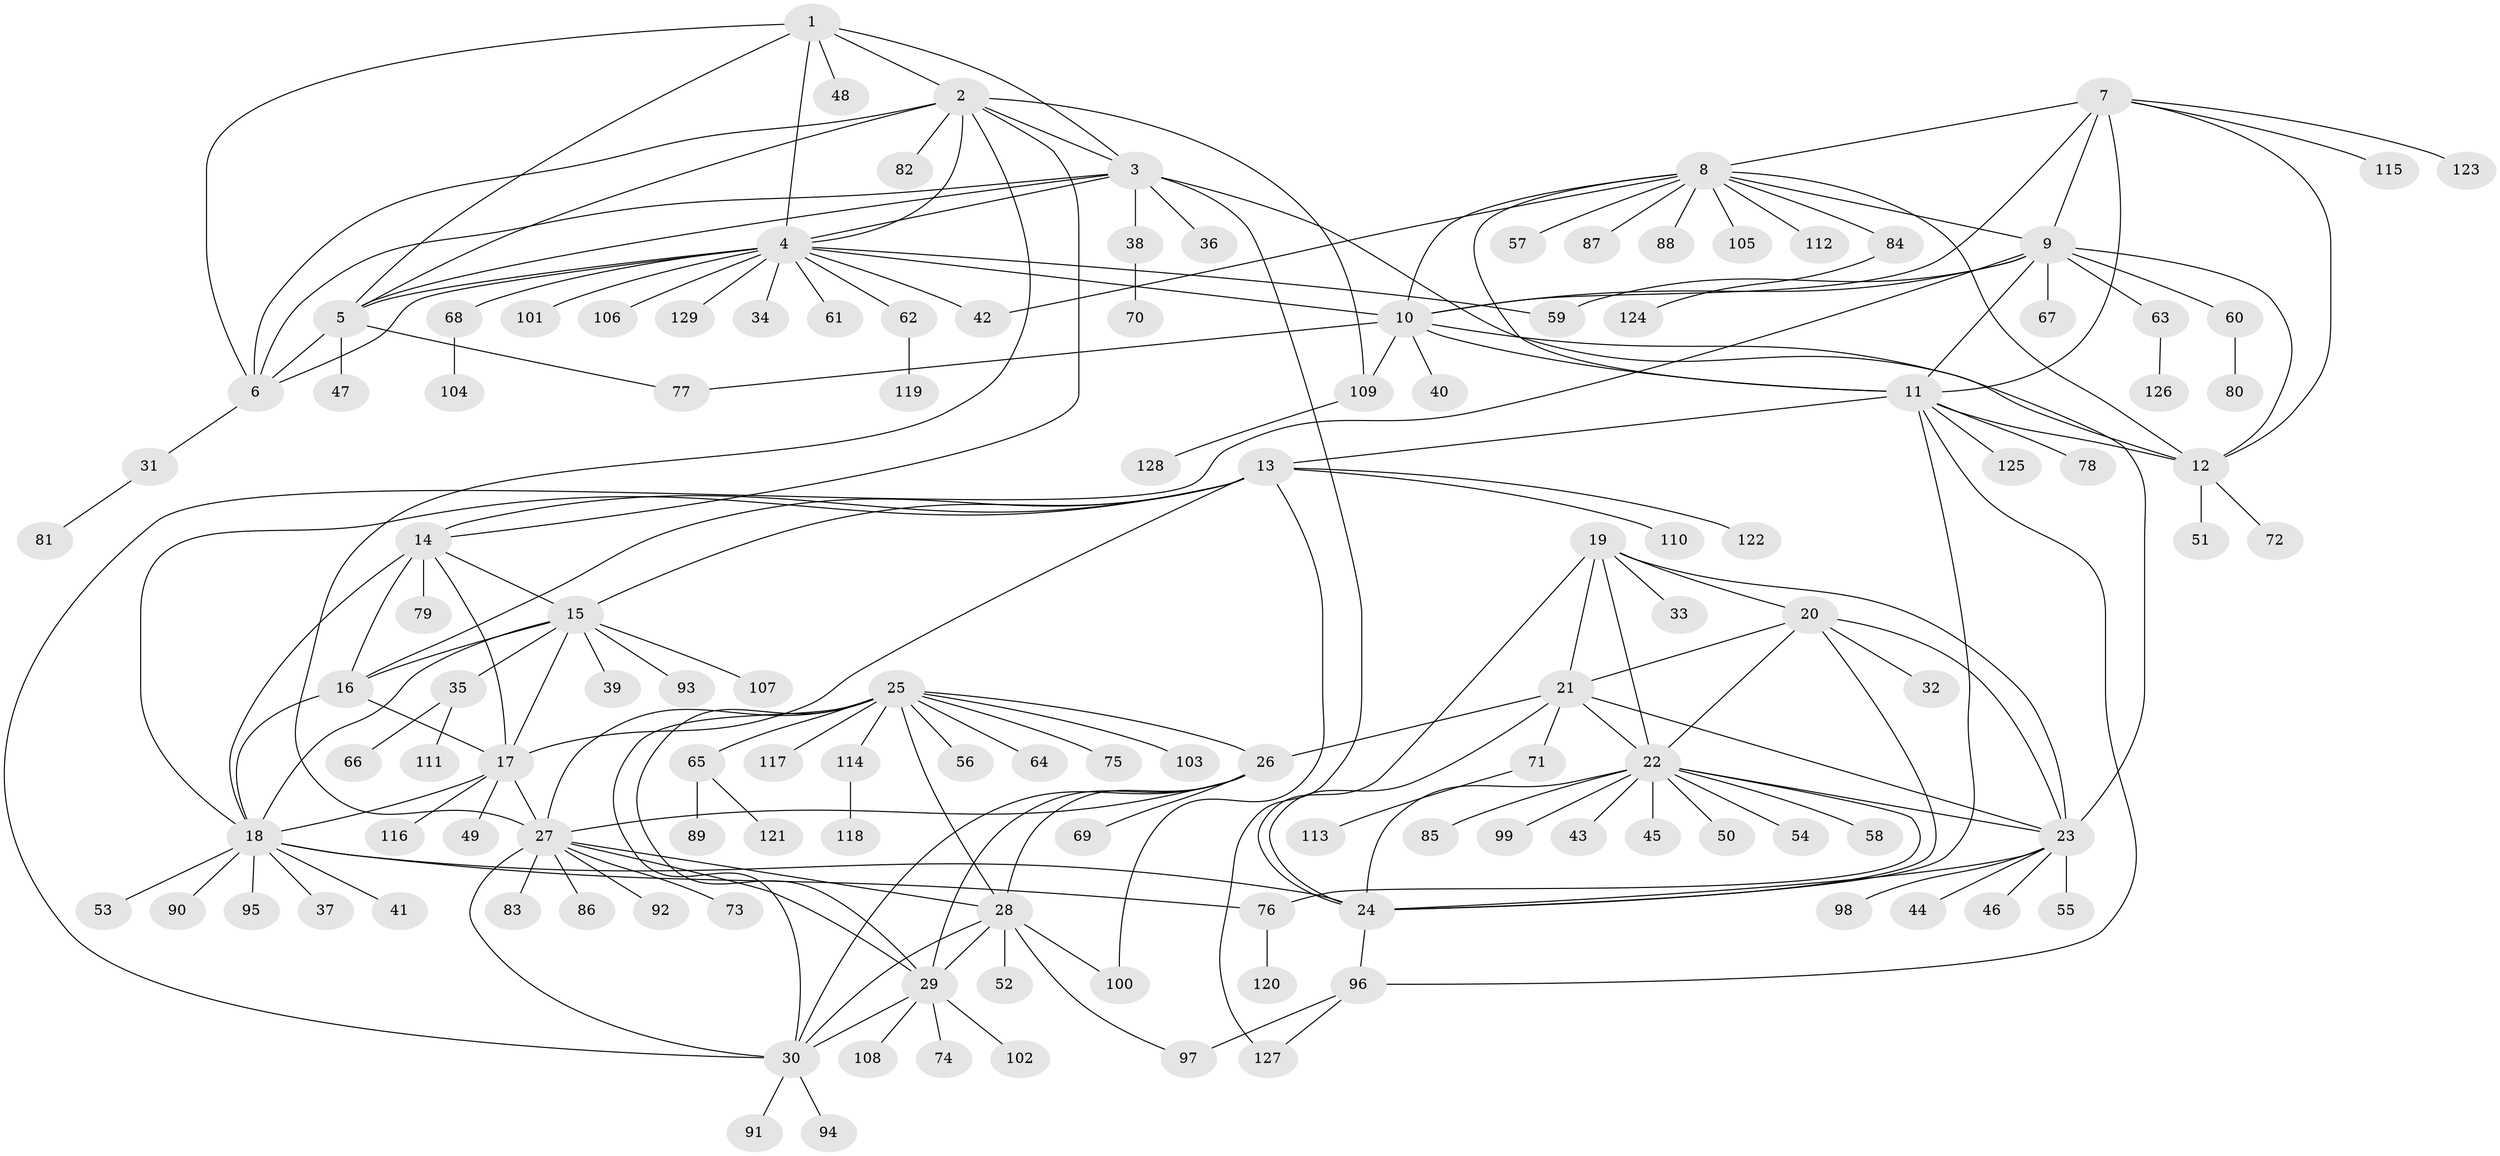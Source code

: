 // Generated by graph-tools (version 1.1) at 2025/37/03/09/25 02:37:45]
// undirected, 129 vertices, 193 edges
graph export_dot {
graph [start="1"]
  node [color=gray90,style=filled];
  1;
  2;
  3;
  4;
  5;
  6;
  7;
  8;
  9;
  10;
  11;
  12;
  13;
  14;
  15;
  16;
  17;
  18;
  19;
  20;
  21;
  22;
  23;
  24;
  25;
  26;
  27;
  28;
  29;
  30;
  31;
  32;
  33;
  34;
  35;
  36;
  37;
  38;
  39;
  40;
  41;
  42;
  43;
  44;
  45;
  46;
  47;
  48;
  49;
  50;
  51;
  52;
  53;
  54;
  55;
  56;
  57;
  58;
  59;
  60;
  61;
  62;
  63;
  64;
  65;
  66;
  67;
  68;
  69;
  70;
  71;
  72;
  73;
  74;
  75;
  76;
  77;
  78;
  79;
  80;
  81;
  82;
  83;
  84;
  85;
  86;
  87;
  88;
  89;
  90;
  91;
  92;
  93;
  94;
  95;
  96;
  97;
  98;
  99;
  100;
  101;
  102;
  103;
  104;
  105;
  106;
  107;
  108;
  109;
  110;
  111;
  112;
  113;
  114;
  115;
  116;
  117;
  118;
  119;
  120;
  121;
  122;
  123;
  124;
  125;
  126;
  127;
  128;
  129;
  1 -- 2;
  1 -- 3;
  1 -- 4;
  1 -- 5;
  1 -- 6;
  1 -- 48;
  2 -- 3;
  2 -- 4;
  2 -- 5;
  2 -- 6;
  2 -- 14;
  2 -- 27;
  2 -- 82;
  2 -- 109;
  3 -- 4;
  3 -- 5;
  3 -- 6;
  3 -- 23;
  3 -- 36;
  3 -- 38;
  3 -- 127;
  4 -- 5;
  4 -- 6;
  4 -- 10;
  4 -- 34;
  4 -- 42;
  4 -- 59;
  4 -- 61;
  4 -- 62;
  4 -- 68;
  4 -- 101;
  4 -- 106;
  4 -- 129;
  5 -- 6;
  5 -- 47;
  5 -- 77;
  6 -- 31;
  7 -- 8;
  7 -- 9;
  7 -- 10;
  7 -- 11;
  7 -- 12;
  7 -- 115;
  7 -- 123;
  8 -- 9;
  8 -- 10;
  8 -- 11;
  8 -- 12;
  8 -- 42;
  8 -- 57;
  8 -- 84;
  8 -- 87;
  8 -- 88;
  8 -- 105;
  8 -- 112;
  9 -- 10;
  9 -- 11;
  9 -- 12;
  9 -- 30;
  9 -- 59;
  9 -- 60;
  9 -- 63;
  9 -- 67;
  10 -- 11;
  10 -- 12;
  10 -- 40;
  10 -- 77;
  10 -- 109;
  11 -- 12;
  11 -- 13;
  11 -- 24;
  11 -- 78;
  11 -- 96;
  11 -- 125;
  12 -- 51;
  12 -- 72;
  13 -- 14;
  13 -- 15;
  13 -- 16;
  13 -- 17;
  13 -- 18;
  13 -- 100;
  13 -- 110;
  13 -- 122;
  14 -- 15;
  14 -- 16;
  14 -- 17;
  14 -- 18;
  14 -- 79;
  15 -- 16;
  15 -- 17;
  15 -- 18;
  15 -- 35;
  15 -- 39;
  15 -- 93;
  15 -- 107;
  16 -- 17;
  16 -- 18;
  17 -- 18;
  17 -- 27;
  17 -- 49;
  17 -- 116;
  18 -- 24;
  18 -- 37;
  18 -- 41;
  18 -- 53;
  18 -- 76;
  18 -- 90;
  18 -- 95;
  19 -- 20;
  19 -- 21;
  19 -- 22;
  19 -- 23;
  19 -- 24;
  19 -- 33;
  20 -- 21;
  20 -- 22;
  20 -- 23;
  20 -- 24;
  20 -- 32;
  21 -- 22;
  21 -- 23;
  21 -- 24;
  21 -- 26;
  21 -- 71;
  22 -- 23;
  22 -- 24;
  22 -- 43;
  22 -- 45;
  22 -- 50;
  22 -- 54;
  22 -- 58;
  22 -- 76;
  22 -- 85;
  22 -- 99;
  23 -- 24;
  23 -- 44;
  23 -- 46;
  23 -- 55;
  23 -- 98;
  24 -- 96;
  25 -- 26;
  25 -- 27;
  25 -- 28;
  25 -- 29;
  25 -- 30;
  25 -- 56;
  25 -- 64;
  25 -- 65;
  25 -- 75;
  25 -- 103;
  25 -- 114;
  25 -- 117;
  26 -- 27;
  26 -- 28;
  26 -- 29;
  26 -- 30;
  26 -- 69;
  27 -- 28;
  27 -- 29;
  27 -- 30;
  27 -- 73;
  27 -- 83;
  27 -- 86;
  27 -- 92;
  28 -- 29;
  28 -- 30;
  28 -- 52;
  28 -- 97;
  28 -- 100;
  29 -- 30;
  29 -- 74;
  29 -- 102;
  29 -- 108;
  30 -- 91;
  30 -- 94;
  31 -- 81;
  35 -- 66;
  35 -- 111;
  38 -- 70;
  60 -- 80;
  62 -- 119;
  63 -- 126;
  65 -- 89;
  65 -- 121;
  68 -- 104;
  71 -- 113;
  76 -- 120;
  84 -- 124;
  96 -- 97;
  96 -- 127;
  109 -- 128;
  114 -- 118;
}
